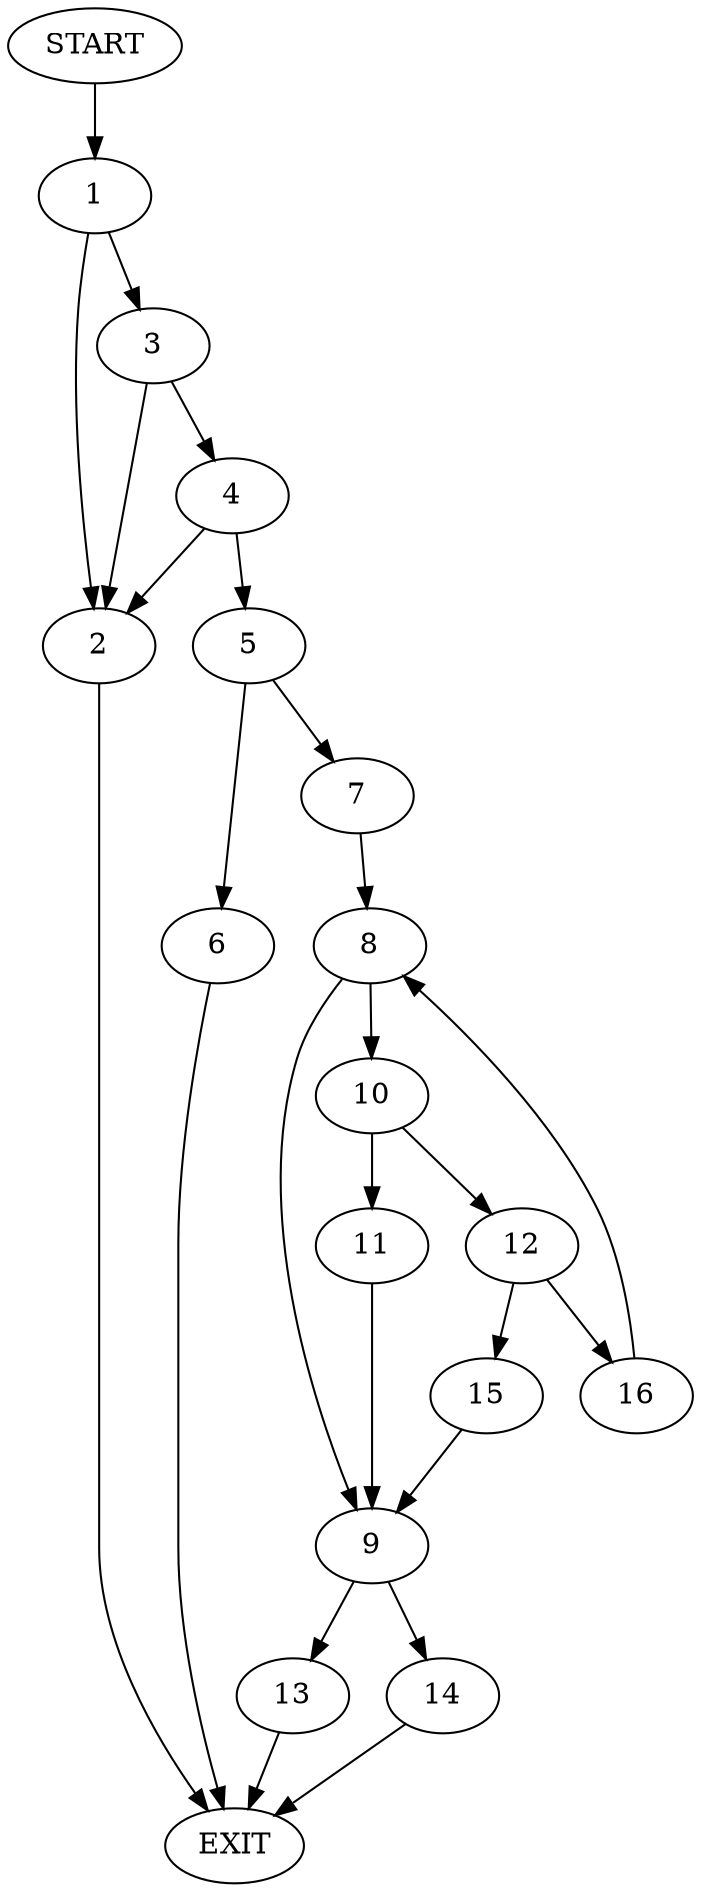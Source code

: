 digraph {
0 [label="START"]
17 [label="EXIT"]
0 -> 1
1 -> 2
1 -> 3
2 -> 17
3 -> 4
3 -> 2
4 -> 2
4 -> 5
5 -> 6
5 -> 7
6 -> 17
7 -> 8
8 -> 9
8 -> 10
10 -> 11
10 -> 12
9 -> 13
9 -> 14
11 -> 9
12 -> 15
12 -> 16
15 -> 9
16 -> 8
13 -> 17
14 -> 17
}
